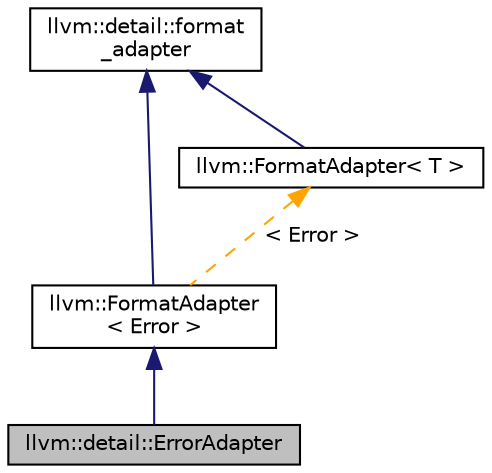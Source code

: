 digraph "llvm::detail::ErrorAdapter"
{
 // LATEX_PDF_SIZE
  bgcolor="transparent";
  edge [fontname="Helvetica",fontsize="10",labelfontname="Helvetica",labelfontsize="10"];
  node [fontname="Helvetica",fontsize="10",shape="box"];
  Node1 [label="llvm::detail::ErrorAdapter",height=0.2,width=0.4,color="black", fillcolor="grey75", style="filled", fontcolor="black",tooltip=" "];
  Node2 -> Node1 [dir="back",color="midnightblue",fontsize="10",style="solid",fontname="Helvetica"];
  Node2 [label="llvm::FormatAdapter\l\< Error \>",height=0.2,width=0.4,color="black",URL="$classllvm_1_1FormatAdapter.html",tooltip=" "];
  Node3 -> Node2 [dir="back",color="midnightblue",fontsize="10",style="solid",fontname="Helvetica"];
  Node3 [label="llvm::detail::format\l_adapter",height=0.2,width=0.4,color="black",URL="$classllvm_1_1detail_1_1format__adapter.html",tooltip=" "];
  Node4 -> Node2 [dir="back",color="orange",fontsize="10",style="dashed",label=" \< Error \>" ,fontname="Helvetica"];
  Node4 [label="llvm::FormatAdapter\< T \>",height=0.2,width=0.4,color="black",URL="$classllvm_1_1FormatAdapter.html",tooltip=" "];
  Node3 -> Node4 [dir="back",color="midnightblue",fontsize="10",style="solid",fontname="Helvetica"];
}
